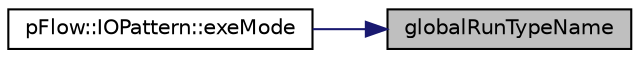 digraph "globalRunTypeName"
{
 // LATEX_PDF_SIZE
  edge [fontname="Helvetica",fontsize="10",labelfontname="Helvetica",labelfontsize="10"];
  node [fontname="Helvetica",fontsize="10",shape=record];
  rankdir="RL";
  Node1 [label="globalRunTypeName",height=0.2,width=0.4,color="black", fillcolor="grey75", style="filled", fontcolor="black",tooltip=" "];
  Node1 -> Node2 [dir="back",color="midnightblue",fontsize="10",style="solid",fontname="Helvetica"];
  Node2 [label="pFlow::IOPattern::exeMode",height=0.2,width=0.4,color="black", fillcolor="white", style="filled",URL="$classpFlow_1_1IOPattern.html#a3d8d8f11455c26a86d22d3be061a3478",tooltip=" "];
}
